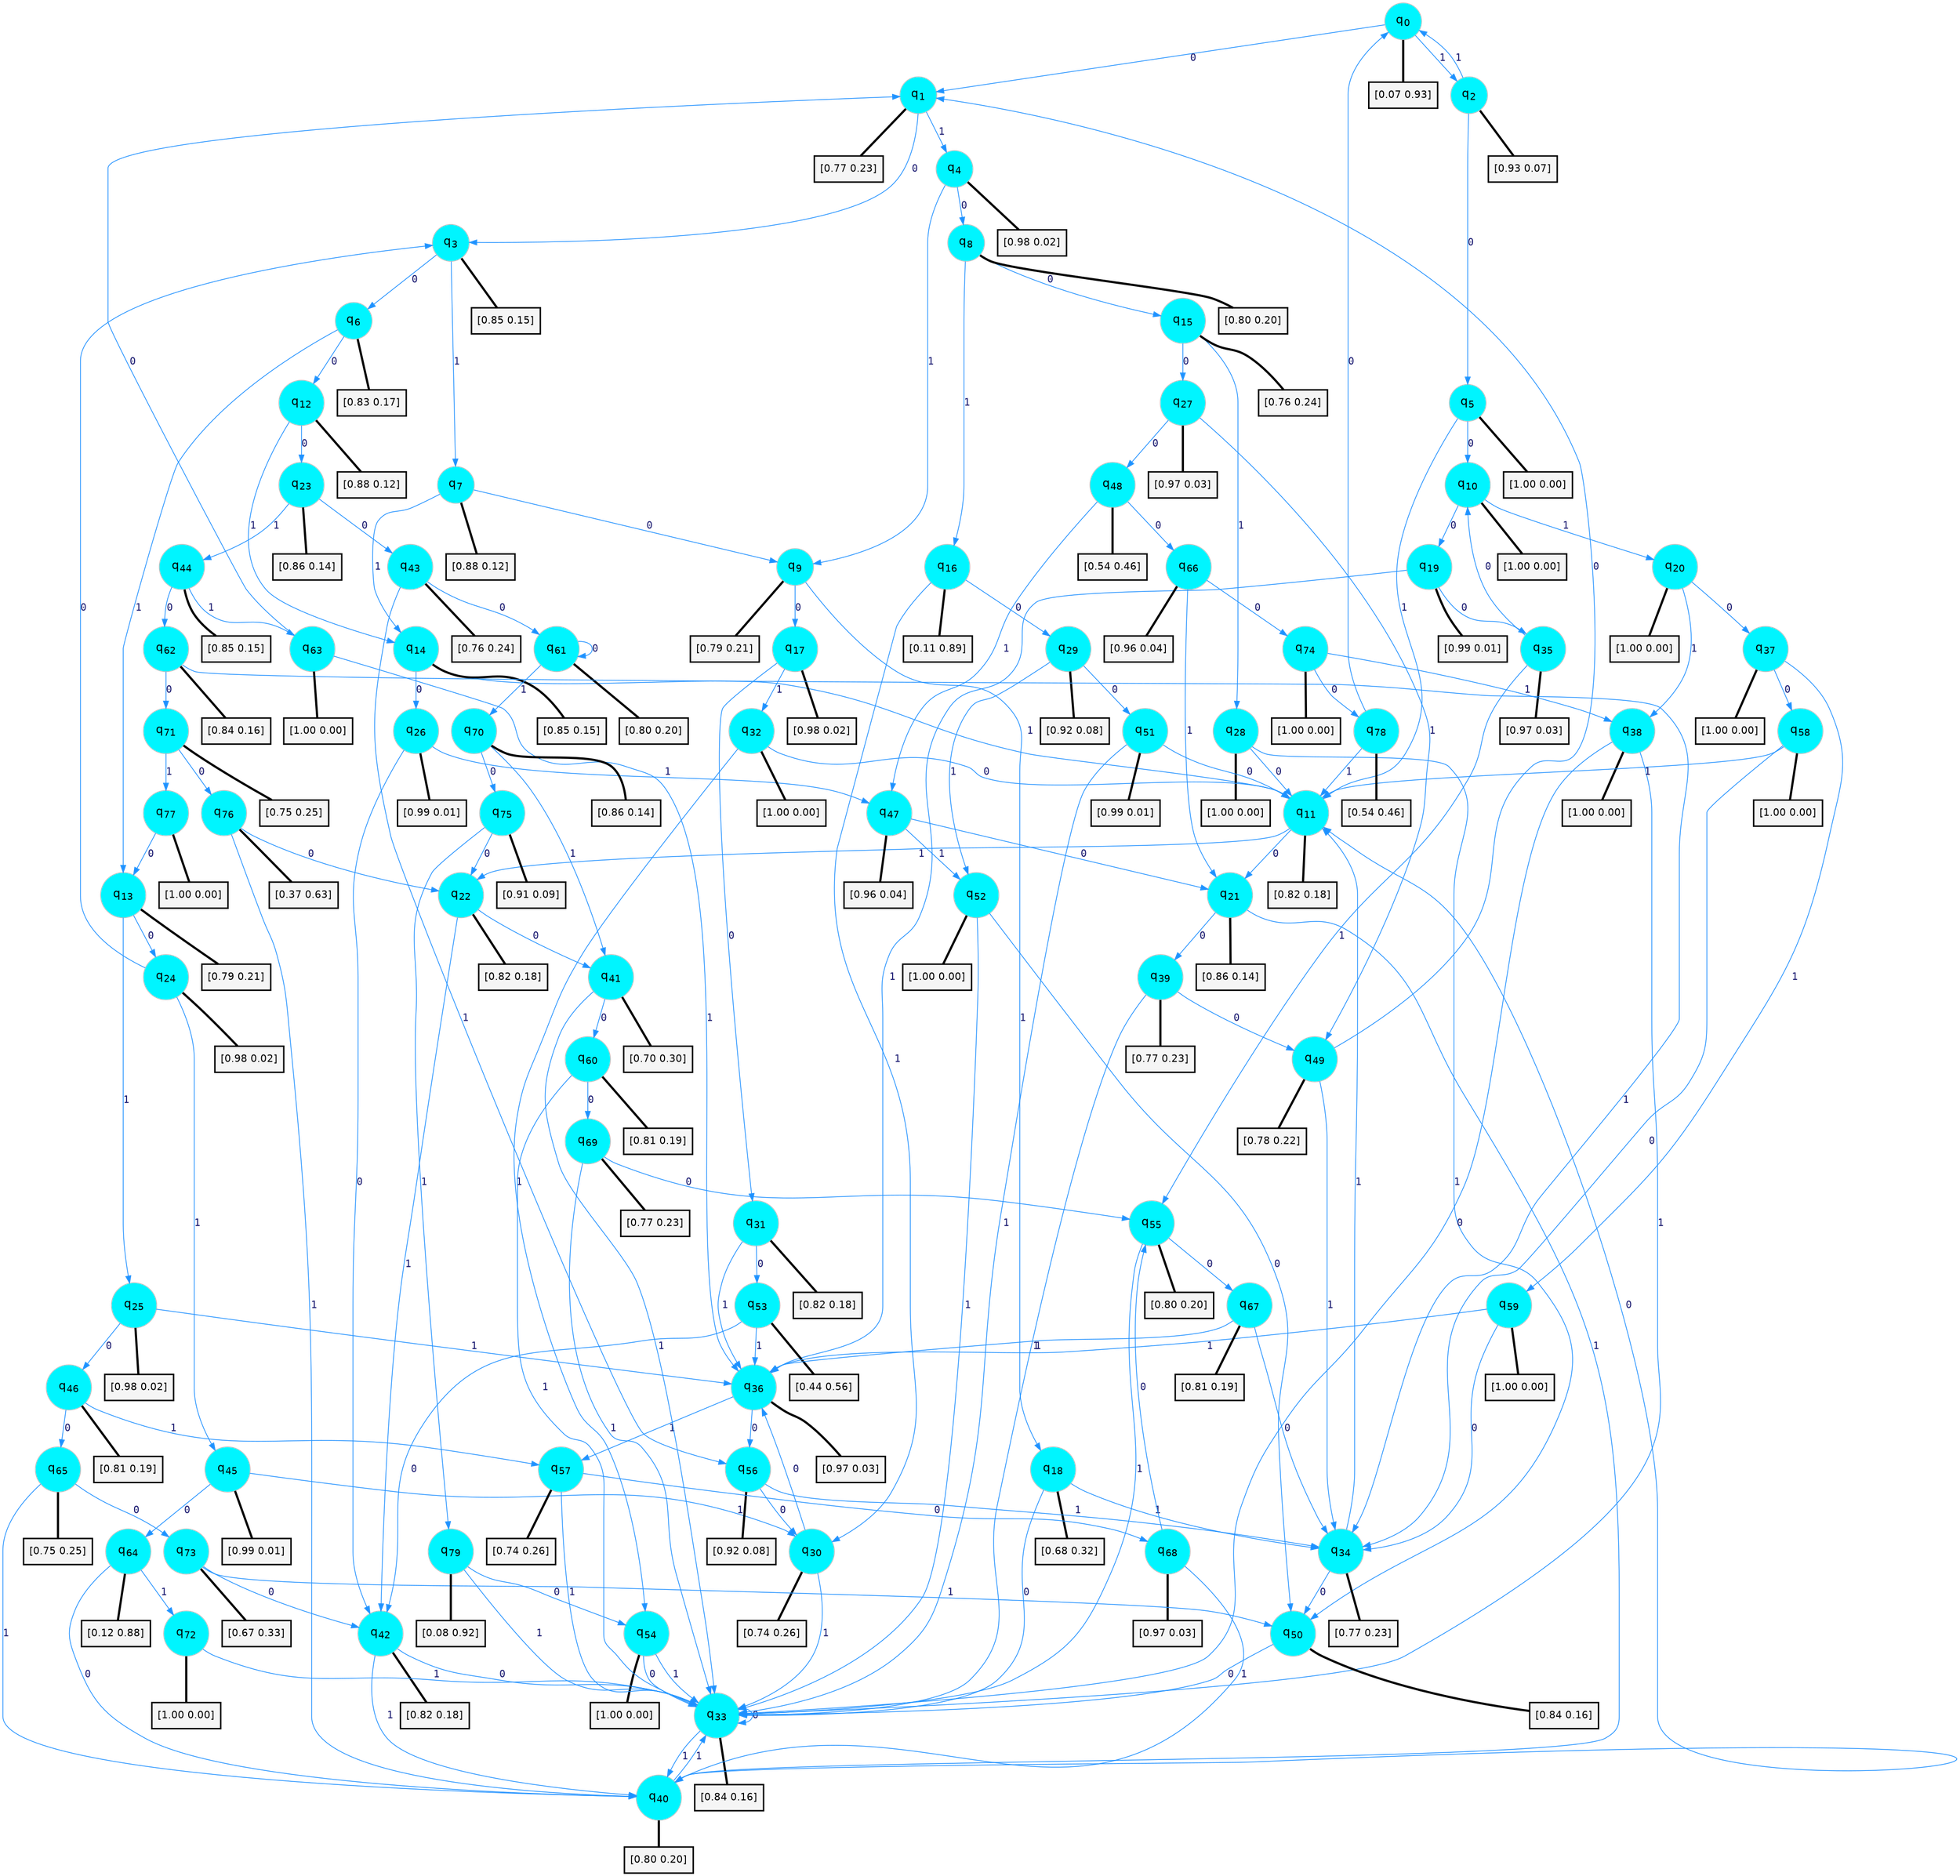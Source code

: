 digraph G {
graph [
bgcolor=transparent, dpi=300, rankdir=TD, size="40,25"];
node [
color=gray, fillcolor=turquoise1, fontcolor=black, fontname=Helvetica, fontsize=16, fontweight=bold, shape=circle, style=filled];
edge [
arrowsize=1, color=dodgerblue1, fontcolor=midnightblue, fontname=courier, fontweight=bold, penwidth=1, style=solid, weight=20];
0[label=<q<SUB>0</SUB>>];
1[label=<q<SUB>1</SUB>>];
2[label=<q<SUB>2</SUB>>];
3[label=<q<SUB>3</SUB>>];
4[label=<q<SUB>4</SUB>>];
5[label=<q<SUB>5</SUB>>];
6[label=<q<SUB>6</SUB>>];
7[label=<q<SUB>7</SUB>>];
8[label=<q<SUB>8</SUB>>];
9[label=<q<SUB>9</SUB>>];
10[label=<q<SUB>10</SUB>>];
11[label=<q<SUB>11</SUB>>];
12[label=<q<SUB>12</SUB>>];
13[label=<q<SUB>13</SUB>>];
14[label=<q<SUB>14</SUB>>];
15[label=<q<SUB>15</SUB>>];
16[label=<q<SUB>16</SUB>>];
17[label=<q<SUB>17</SUB>>];
18[label=<q<SUB>18</SUB>>];
19[label=<q<SUB>19</SUB>>];
20[label=<q<SUB>20</SUB>>];
21[label=<q<SUB>21</SUB>>];
22[label=<q<SUB>22</SUB>>];
23[label=<q<SUB>23</SUB>>];
24[label=<q<SUB>24</SUB>>];
25[label=<q<SUB>25</SUB>>];
26[label=<q<SUB>26</SUB>>];
27[label=<q<SUB>27</SUB>>];
28[label=<q<SUB>28</SUB>>];
29[label=<q<SUB>29</SUB>>];
30[label=<q<SUB>30</SUB>>];
31[label=<q<SUB>31</SUB>>];
32[label=<q<SUB>32</SUB>>];
33[label=<q<SUB>33</SUB>>];
34[label=<q<SUB>34</SUB>>];
35[label=<q<SUB>35</SUB>>];
36[label=<q<SUB>36</SUB>>];
37[label=<q<SUB>37</SUB>>];
38[label=<q<SUB>38</SUB>>];
39[label=<q<SUB>39</SUB>>];
40[label=<q<SUB>40</SUB>>];
41[label=<q<SUB>41</SUB>>];
42[label=<q<SUB>42</SUB>>];
43[label=<q<SUB>43</SUB>>];
44[label=<q<SUB>44</SUB>>];
45[label=<q<SUB>45</SUB>>];
46[label=<q<SUB>46</SUB>>];
47[label=<q<SUB>47</SUB>>];
48[label=<q<SUB>48</SUB>>];
49[label=<q<SUB>49</SUB>>];
50[label=<q<SUB>50</SUB>>];
51[label=<q<SUB>51</SUB>>];
52[label=<q<SUB>52</SUB>>];
53[label=<q<SUB>53</SUB>>];
54[label=<q<SUB>54</SUB>>];
55[label=<q<SUB>55</SUB>>];
56[label=<q<SUB>56</SUB>>];
57[label=<q<SUB>57</SUB>>];
58[label=<q<SUB>58</SUB>>];
59[label=<q<SUB>59</SUB>>];
60[label=<q<SUB>60</SUB>>];
61[label=<q<SUB>61</SUB>>];
62[label=<q<SUB>62</SUB>>];
63[label=<q<SUB>63</SUB>>];
64[label=<q<SUB>64</SUB>>];
65[label=<q<SUB>65</SUB>>];
66[label=<q<SUB>66</SUB>>];
67[label=<q<SUB>67</SUB>>];
68[label=<q<SUB>68</SUB>>];
69[label=<q<SUB>69</SUB>>];
70[label=<q<SUB>70</SUB>>];
71[label=<q<SUB>71</SUB>>];
72[label=<q<SUB>72</SUB>>];
73[label=<q<SUB>73</SUB>>];
74[label=<q<SUB>74</SUB>>];
75[label=<q<SUB>75</SUB>>];
76[label=<q<SUB>76</SUB>>];
77[label=<q<SUB>77</SUB>>];
78[label=<q<SUB>78</SUB>>];
79[label=<q<SUB>79</SUB>>];
80[label="[0.07 0.93]", shape=box,fontcolor=black, fontname=Helvetica, fontsize=14, penwidth=2, fillcolor=whitesmoke,color=black];
81[label="[0.77 0.23]", shape=box,fontcolor=black, fontname=Helvetica, fontsize=14, penwidth=2, fillcolor=whitesmoke,color=black];
82[label="[0.93 0.07]", shape=box,fontcolor=black, fontname=Helvetica, fontsize=14, penwidth=2, fillcolor=whitesmoke,color=black];
83[label="[0.85 0.15]", shape=box,fontcolor=black, fontname=Helvetica, fontsize=14, penwidth=2, fillcolor=whitesmoke,color=black];
84[label="[0.98 0.02]", shape=box,fontcolor=black, fontname=Helvetica, fontsize=14, penwidth=2, fillcolor=whitesmoke,color=black];
85[label="[1.00 0.00]", shape=box,fontcolor=black, fontname=Helvetica, fontsize=14, penwidth=2, fillcolor=whitesmoke,color=black];
86[label="[0.83 0.17]", shape=box,fontcolor=black, fontname=Helvetica, fontsize=14, penwidth=2, fillcolor=whitesmoke,color=black];
87[label="[0.88 0.12]", shape=box,fontcolor=black, fontname=Helvetica, fontsize=14, penwidth=2, fillcolor=whitesmoke,color=black];
88[label="[0.80 0.20]", shape=box,fontcolor=black, fontname=Helvetica, fontsize=14, penwidth=2, fillcolor=whitesmoke,color=black];
89[label="[0.79 0.21]", shape=box,fontcolor=black, fontname=Helvetica, fontsize=14, penwidth=2, fillcolor=whitesmoke,color=black];
90[label="[1.00 0.00]", shape=box,fontcolor=black, fontname=Helvetica, fontsize=14, penwidth=2, fillcolor=whitesmoke,color=black];
91[label="[0.82 0.18]", shape=box,fontcolor=black, fontname=Helvetica, fontsize=14, penwidth=2, fillcolor=whitesmoke,color=black];
92[label="[0.88 0.12]", shape=box,fontcolor=black, fontname=Helvetica, fontsize=14, penwidth=2, fillcolor=whitesmoke,color=black];
93[label="[0.79 0.21]", shape=box,fontcolor=black, fontname=Helvetica, fontsize=14, penwidth=2, fillcolor=whitesmoke,color=black];
94[label="[0.85 0.15]", shape=box,fontcolor=black, fontname=Helvetica, fontsize=14, penwidth=2, fillcolor=whitesmoke,color=black];
95[label="[0.76 0.24]", shape=box,fontcolor=black, fontname=Helvetica, fontsize=14, penwidth=2, fillcolor=whitesmoke,color=black];
96[label="[0.11 0.89]", shape=box,fontcolor=black, fontname=Helvetica, fontsize=14, penwidth=2, fillcolor=whitesmoke,color=black];
97[label="[0.98 0.02]", shape=box,fontcolor=black, fontname=Helvetica, fontsize=14, penwidth=2, fillcolor=whitesmoke,color=black];
98[label="[0.68 0.32]", shape=box,fontcolor=black, fontname=Helvetica, fontsize=14, penwidth=2, fillcolor=whitesmoke,color=black];
99[label="[0.99 0.01]", shape=box,fontcolor=black, fontname=Helvetica, fontsize=14, penwidth=2, fillcolor=whitesmoke,color=black];
100[label="[1.00 0.00]", shape=box,fontcolor=black, fontname=Helvetica, fontsize=14, penwidth=2, fillcolor=whitesmoke,color=black];
101[label="[0.86 0.14]", shape=box,fontcolor=black, fontname=Helvetica, fontsize=14, penwidth=2, fillcolor=whitesmoke,color=black];
102[label="[0.82 0.18]", shape=box,fontcolor=black, fontname=Helvetica, fontsize=14, penwidth=2, fillcolor=whitesmoke,color=black];
103[label="[0.86 0.14]", shape=box,fontcolor=black, fontname=Helvetica, fontsize=14, penwidth=2, fillcolor=whitesmoke,color=black];
104[label="[0.98 0.02]", shape=box,fontcolor=black, fontname=Helvetica, fontsize=14, penwidth=2, fillcolor=whitesmoke,color=black];
105[label="[0.98 0.02]", shape=box,fontcolor=black, fontname=Helvetica, fontsize=14, penwidth=2, fillcolor=whitesmoke,color=black];
106[label="[0.99 0.01]", shape=box,fontcolor=black, fontname=Helvetica, fontsize=14, penwidth=2, fillcolor=whitesmoke,color=black];
107[label="[0.97 0.03]", shape=box,fontcolor=black, fontname=Helvetica, fontsize=14, penwidth=2, fillcolor=whitesmoke,color=black];
108[label="[1.00 0.00]", shape=box,fontcolor=black, fontname=Helvetica, fontsize=14, penwidth=2, fillcolor=whitesmoke,color=black];
109[label="[0.92 0.08]", shape=box,fontcolor=black, fontname=Helvetica, fontsize=14, penwidth=2, fillcolor=whitesmoke,color=black];
110[label="[0.74 0.26]", shape=box,fontcolor=black, fontname=Helvetica, fontsize=14, penwidth=2, fillcolor=whitesmoke,color=black];
111[label="[0.82 0.18]", shape=box,fontcolor=black, fontname=Helvetica, fontsize=14, penwidth=2, fillcolor=whitesmoke,color=black];
112[label="[1.00 0.00]", shape=box,fontcolor=black, fontname=Helvetica, fontsize=14, penwidth=2, fillcolor=whitesmoke,color=black];
113[label="[0.84 0.16]", shape=box,fontcolor=black, fontname=Helvetica, fontsize=14, penwidth=2, fillcolor=whitesmoke,color=black];
114[label="[0.77 0.23]", shape=box,fontcolor=black, fontname=Helvetica, fontsize=14, penwidth=2, fillcolor=whitesmoke,color=black];
115[label="[0.97 0.03]", shape=box,fontcolor=black, fontname=Helvetica, fontsize=14, penwidth=2, fillcolor=whitesmoke,color=black];
116[label="[0.97 0.03]", shape=box,fontcolor=black, fontname=Helvetica, fontsize=14, penwidth=2, fillcolor=whitesmoke,color=black];
117[label="[1.00 0.00]", shape=box,fontcolor=black, fontname=Helvetica, fontsize=14, penwidth=2, fillcolor=whitesmoke,color=black];
118[label="[1.00 0.00]", shape=box,fontcolor=black, fontname=Helvetica, fontsize=14, penwidth=2, fillcolor=whitesmoke,color=black];
119[label="[0.77 0.23]", shape=box,fontcolor=black, fontname=Helvetica, fontsize=14, penwidth=2, fillcolor=whitesmoke,color=black];
120[label="[0.80 0.20]", shape=box,fontcolor=black, fontname=Helvetica, fontsize=14, penwidth=2, fillcolor=whitesmoke,color=black];
121[label="[0.70 0.30]", shape=box,fontcolor=black, fontname=Helvetica, fontsize=14, penwidth=2, fillcolor=whitesmoke,color=black];
122[label="[0.82 0.18]", shape=box,fontcolor=black, fontname=Helvetica, fontsize=14, penwidth=2, fillcolor=whitesmoke,color=black];
123[label="[0.76 0.24]", shape=box,fontcolor=black, fontname=Helvetica, fontsize=14, penwidth=2, fillcolor=whitesmoke,color=black];
124[label="[0.85 0.15]", shape=box,fontcolor=black, fontname=Helvetica, fontsize=14, penwidth=2, fillcolor=whitesmoke,color=black];
125[label="[0.99 0.01]", shape=box,fontcolor=black, fontname=Helvetica, fontsize=14, penwidth=2, fillcolor=whitesmoke,color=black];
126[label="[0.81 0.19]", shape=box,fontcolor=black, fontname=Helvetica, fontsize=14, penwidth=2, fillcolor=whitesmoke,color=black];
127[label="[0.96 0.04]", shape=box,fontcolor=black, fontname=Helvetica, fontsize=14, penwidth=2, fillcolor=whitesmoke,color=black];
128[label="[0.54 0.46]", shape=box,fontcolor=black, fontname=Helvetica, fontsize=14, penwidth=2, fillcolor=whitesmoke,color=black];
129[label="[0.78 0.22]", shape=box,fontcolor=black, fontname=Helvetica, fontsize=14, penwidth=2, fillcolor=whitesmoke,color=black];
130[label="[0.84 0.16]", shape=box,fontcolor=black, fontname=Helvetica, fontsize=14, penwidth=2, fillcolor=whitesmoke,color=black];
131[label="[0.99 0.01]", shape=box,fontcolor=black, fontname=Helvetica, fontsize=14, penwidth=2, fillcolor=whitesmoke,color=black];
132[label="[1.00 0.00]", shape=box,fontcolor=black, fontname=Helvetica, fontsize=14, penwidth=2, fillcolor=whitesmoke,color=black];
133[label="[0.44 0.56]", shape=box,fontcolor=black, fontname=Helvetica, fontsize=14, penwidth=2, fillcolor=whitesmoke,color=black];
134[label="[1.00 0.00]", shape=box,fontcolor=black, fontname=Helvetica, fontsize=14, penwidth=2, fillcolor=whitesmoke,color=black];
135[label="[0.80 0.20]", shape=box,fontcolor=black, fontname=Helvetica, fontsize=14, penwidth=2, fillcolor=whitesmoke,color=black];
136[label="[0.92 0.08]", shape=box,fontcolor=black, fontname=Helvetica, fontsize=14, penwidth=2, fillcolor=whitesmoke,color=black];
137[label="[0.74 0.26]", shape=box,fontcolor=black, fontname=Helvetica, fontsize=14, penwidth=2, fillcolor=whitesmoke,color=black];
138[label="[1.00 0.00]", shape=box,fontcolor=black, fontname=Helvetica, fontsize=14, penwidth=2, fillcolor=whitesmoke,color=black];
139[label="[1.00 0.00]", shape=box,fontcolor=black, fontname=Helvetica, fontsize=14, penwidth=2, fillcolor=whitesmoke,color=black];
140[label="[0.81 0.19]", shape=box,fontcolor=black, fontname=Helvetica, fontsize=14, penwidth=2, fillcolor=whitesmoke,color=black];
141[label="[0.80 0.20]", shape=box,fontcolor=black, fontname=Helvetica, fontsize=14, penwidth=2, fillcolor=whitesmoke,color=black];
142[label="[0.84 0.16]", shape=box,fontcolor=black, fontname=Helvetica, fontsize=14, penwidth=2, fillcolor=whitesmoke,color=black];
143[label="[1.00 0.00]", shape=box,fontcolor=black, fontname=Helvetica, fontsize=14, penwidth=2, fillcolor=whitesmoke,color=black];
144[label="[0.12 0.88]", shape=box,fontcolor=black, fontname=Helvetica, fontsize=14, penwidth=2, fillcolor=whitesmoke,color=black];
145[label="[0.75 0.25]", shape=box,fontcolor=black, fontname=Helvetica, fontsize=14, penwidth=2, fillcolor=whitesmoke,color=black];
146[label="[0.96 0.04]", shape=box,fontcolor=black, fontname=Helvetica, fontsize=14, penwidth=2, fillcolor=whitesmoke,color=black];
147[label="[0.81 0.19]", shape=box,fontcolor=black, fontname=Helvetica, fontsize=14, penwidth=2, fillcolor=whitesmoke,color=black];
148[label="[0.97 0.03]", shape=box,fontcolor=black, fontname=Helvetica, fontsize=14, penwidth=2, fillcolor=whitesmoke,color=black];
149[label="[0.77 0.23]", shape=box,fontcolor=black, fontname=Helvetica, fontsize=14, penwidth=2, fillcolor=whitesmoke,color=black];
150[label="[0.86 0.14]", shape=box,fontcolor=black, fontname=Helvetica, fontsize=14, penwidth=2, fillcolor=whitesmoke,color=black];
151[label="[0.75 0.25]", shape=box,fontcolor=black, fontname=Helvetica, fontsize=14, penwidth=2, fillcolor=whitesmoke,color=black];
152[label="[1.00 0.00]", shape=box,fontcolor=black, fontname=Helvetica, fontsize=14, penwidth=2, fillcolor=whitesmoke,color=black];
153[label="[0.67 0.33]", shape=box,fontcolor=black, fontname=Helvetica, fontsize=14, penwidth=2, fillcolor=whitesmoke,color=black];
154[label="[1.00 0.00]", shape=box,fontcolor=black, fontname=Helvetica, fontsize=14, penwidth=2, fillcolor=whitesmoke,color=black];
155[label="[0.91 0.09]", shape=box,fontcolor=black, fontname=Helvetica, fontsize=14, penwidth=2, fillcolor=whitesmoke,color=black];
156[label="[0.37 0.63]", shape=box,fontcolor=black, fontname=Helvetica, fontsize=14, penwidth=2, fillcolor=whitesmoke,color=black];
157[label="[1.00 0.00]", shape=box,fontcolor=black, fontname=Helvetica, fontsize=14, penwidth=2, fillcolor=whitesmoke,color=black];
158[label="[0.54 0.46]", shape=box,fontcolor=black, fontname=Helvetica, fontsize=14, penwidth=2, fillcolor=whitesmoke,color=black];
159[label="[0.08 0.92]", shape=box,fontcolor=black, fontname=Helvetica, fontsize=14, penwidth=2, fillcolor=whitesmoke,color=black];
0->1 [label=0];
0->2 [label=1];
0->80 [arrowhead=none, penwidth=3,color=black];
1->3 [label=0];
1->4 [label=1];
1->81 [arrowhead=none, penwidth=3,color=black];
2->5 [label=0];
2->0 [label=1];
2->82 [arrowhead=none, penwidth=3,color=black];
3->6 [label=0];
3->7 [label=1];
3->83 [arrowhead=none, penwidth=3,color=black];
4->8 [label=0];
4->9 [label=1];
4->84 [arrowhead=none, penwidth=3,color=black];
5->10 [label=0];
5->11 [label=1];
5->85 [arrowhead=none, penwidth=3,color=black];
6->12 [label=0];
6->13 [label=1];
6->86 [arrowhead=none, penwidth=3,color=black];
7->9 [label=0];
7->14 [label=1];
7->87 [arrowhead=none, penwidth=3,color=black];
8->15 [label=0];
8->16 [label=1];
8->88 [arrowhead=none, penwidth=3,color=black];
9->17 [label=0];
9->18 [label=1];
9->89 [arrowhead=none, penwidth=3,color=black];
10->19 [label=0];
10->20 [label=1];
10->90 [arrowhead=none, penwidth=3,color=black];
11->21 [label=0];
11->22 [label=1];
11->91 [arrowhead=none, penwidth=3,color=black];
12->23 [label=0];
12->14 [label=1];
12->92 [arrowhead=none, penwidth=3,color=black];
13->24 [label=0];
13->25 [label=1];
13->93 [arrowhead=none, penwidth=3,color=black];
14->26 [label=0];
14->11 [label=1];
14->94 [arrowhead=none, penwidth=3,color=black];
15->27 [label=0];
15->28 [label=1];
15->95 [arrowhead=none, penwidth=3,color=black];
16->29 [label=0];
16->30 [label=1];
16->96 [arrowhead=none, penwidth=3,color=black];
17->31 [label=0];
17->32 [label=1];
17->97 [arrowhead=none, penwidth=3,color=black];
18->33 [label=0];
18->34 [label=1];
18->98 [arrowhead=none, penwidth=3,color=black];
19->35 [label=0];
19->36 [label=1];
19->99 [arrowhead=none, penwidth=3,color=black];
20->37 [label=0];
20->38 [label=1];
20->100 [arrowhead=none, penwidth=3,color=black];
21->39 [label=0];
21->40 [label=1];
21->101 [arrowhead=none, penwidth=3,color=black];
22->41 [label=0];
22->42 [label=1];
22->102 [arrowhead=none, penwidth=3,color=black];
23->43 [label=0];
23->44 [label=1];
23->103 [arrowhead=none, penwidth=3,color=black];
24->3 [label=0];
24->45 [label=1];
24->104 [arrowhead=none, penwidth=3,color=black];
25->46 [label=0];
25->36 [label=1];
25->105 [arrowhead=none, penwidth=3,color=black];
26->42 [label=0];
26->47 [label=1];
26->106 [arrowhead=none, penwidth=3,color=black];
27->48 [label=0];
27->49 [label=1];
27->107 [arrowhead=none, penwidth=3,color=black];
28->11 [label=0];
28->50 [label=1];
28->108 [arrowhead=none, penwidth=3,color=black];
29->51 [label=0];
29->52 [label=1];
29->109 [arrowhead=none, penwidth=3,color=black];
30->36 [label=0];
30->33 [label=1];
30->110 [arrowhead=none, penwidth=3,color=black];
31->53 [label=0];
31->36 [label=1];
31->111 [arrowhead=none, penwidth=3,color=black];
32->11 [label=0];
32->54 [label=1];
32->112 [arrowhead=none, penwidth=3,color=black];
33->33 [label=0];
33->40 [label=1];
33->113 [arrowhead=none, penwidth=3,color=black];
34->50 [label=0];
34->11 [label=1];
34->114 [arrowhead=none, penwidth=3,color=black];
35->10 [label=0];
35->55 [label=1];
35->115 [arrowhead=none, penwidth=3,color=black];
36->56 [label=0];
36->57 [label=1];
36->116 [arrowhead=none, penwidth=3,color=black];
37->58 [label=0];
37->59 [label=1];
37->117 [arrowhead=none, penwidth=3,color=black];
38->33 [label=0];
38->33 [label=1];
38->118 [arrowhead=none, penwidth=3,color=black];
39->49 [label=0];
39->33 [label=1];
39->119 [arrowhead=none, penwidth=3,color=black];
40->11 [label=0];
40->33 [label=1];
40->120 [arrowhead=none, penwidth=3,color=black];
41->60 [label=0];
41->33 [label=1];
41->121 [arrowhead=none, penwidth=3,color=black];
42->33 [label=0];
42->40 [label=1];
42->122 [arrowhead=none, penwidth=3,color=black];
43->61 [label=0];
43->56 [label=1];
43->123 [arrowhead=none, penwidth=3,color=black];
44->62 [label=0];
44->63 [label=1];
44->124 [arrowhead=none, penwidth=3,color=black];
45->64 [label=0];
45->30 [label=1];
45->125 [arrowhead=none, penwidth=3,color=black];
46->65 [label=0];
46->57 [label=1];
46->126 [arrowhead=none, penwidth=3,color=black];
47->21 [label=0];
47->52 [label=1];
47->127 [arrowhead=none, penwidth=3,color=black];
48->66 [label=0];
48->47 [label=1];
48->128 [arrowhead=none, penwidth=3,color=black];
49->1 [label=0];
49->34 [label=1];
49->129 [arrowhead=none, penwidth=3,color=black];
50->33 [label=0];
50->130 [arrowhead=none, penwidth=3,color=black];
51->11 [label=0];
51->33 [label=1];
51->131 [arrowhead=none, penwidth=3,color=black];
52->50 [label=0];
52->33 [label=1];
52->132 [arrowhead=none, penwidth=3,color=black];
53->42 [label=0];
53->36 [label=1];
53->133 [arrowhead=none, penwidth=3,color=black];
54->33 [label=0];
54->33 [label=1];
54->134 [arrowhead=none, penwidth=3,color=black];
55->67 [label=0];
55->33 [label=1];
55->135 [arrowhead=none, penwidth=3,color=black];
56->30 [label=0];
56->34 [label=1];
56->136 [arrowhead=none, penwidth=3,color=black];
57->68 [label=0];
57->33 [label=1];
57->137 [arrowhead=none, penwidth=3,color=black];
58->34 [label=0];
58->11 [label=1];
58->138 [arrowhead=none, penwidth=3,color=black];
59->34 [label=0];
59->36 [label=1];
59->139 [arrowhead=none, penwidth=3,color=black];
60->69 [label=0];
60->33 [label=1];
60->140 [arrowhead=none, penwidth=3,color=black];
61->61 [label=0];
61->70 [label=1];
61->141 [arrowhead=none, penwidth=3,color=black];
62->71 [label=0];
62->34 [label=1];
62->142 [arrowhead=none, penwidth=3,color=black];
63->1 [label=0];
63->36 [label=1];
63->143 [arrowhead=none, penwidth=3,color=black];
64->40 [label=0];
64->72 [label=1];
64->144 [arrowhead=none, penwidth=3,color=black];
65->73 [label=0];
65->40 [label=1];
65->145 [arrowhead=none, penwidth=3,color=black];
66->74 [label=0];
66->21 [label=1];
66->146 [arrowhead=none, penwidth=3,color=black];
67->34 [label=0];
67->36 [label=1];
67->147 [arrowhead=none, penwidth=3,color=black];
68->55 [label=0];
68->40 [label=1];
68->148 [arrowhead=none, penwidth=3,color=black];
69->55 [label=0];
69->33 [label=1];
69->149 [arrowhead=none, penwidth=3,color=black];
70->75 [label=0];
70->41 [label=1];
70->150 [arrowhead=none, penwidth=3,color=black];
71->76 [label=0];
71->77 [label=1];
71->151 [arrowhead=none, penwidth=3,color=black];
72->33 [label=1];
72->152 [arrowhead=none, penwidth=3,color=black];
73->42 [label=0];
73->50 [label=1];
73->153 [arrowhead=none, penwidth=3,color=black];
74->78 [label=0];
74->38 [label=1];
74->154 [arrowhead=none, penwidth=3,color=black];
75->22 [label=0];
75->79 [label=1];
75->155 [arrowhead=none, penwidth=3,color=black];
76->22 [label=0];
76->40 [label=1];
76->156 [arrowhead=none, penwidth=3,color=black];
77->13 [label=0];
77->157 [arrowhead=none, penwidth=3,color=black];
78->0 [label=0];
78->11 [label=1];
78->158 [arrowhead=none, penwidth=3,color=black];
79->54 [label=0];
79->33 [label=1];
79->159 [arrowhead=none, penwidth=3,color=black];
}
